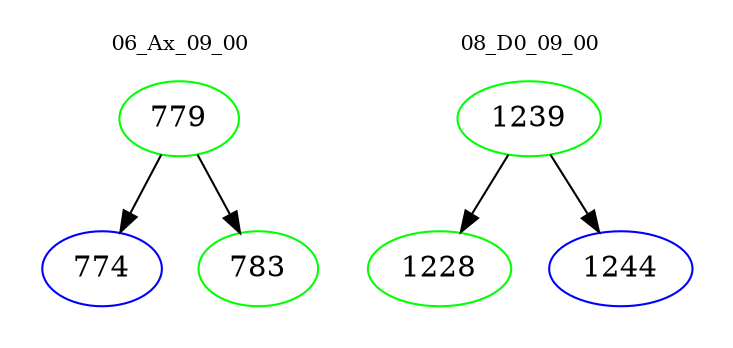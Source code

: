 digraph{
subgraph cluster_0 {
color = white
label = "06_Ax_09_00";
fontsize=10;
T0_779 [label="779", color="green"]
T0_779 -> T0_774 [color="black"]
T0_774 [label="774", color="blue"]
T0_779 -> T0_783 [color="black"]
T0_783 [label="783", color="green"]
}
subgraph cluster_1 {
color = white
label = "08_D0_09_00";
fontsize=10;
T1_1239 [label="1239", color="green"]
T1_1239 -> T1_1228 [color="black"]
T1_1228 [label="1228", color="green"]
T1_1239 -> T1_1244 [color="black"]
T1_1244 [label="1244", color="blue"]
}
}
